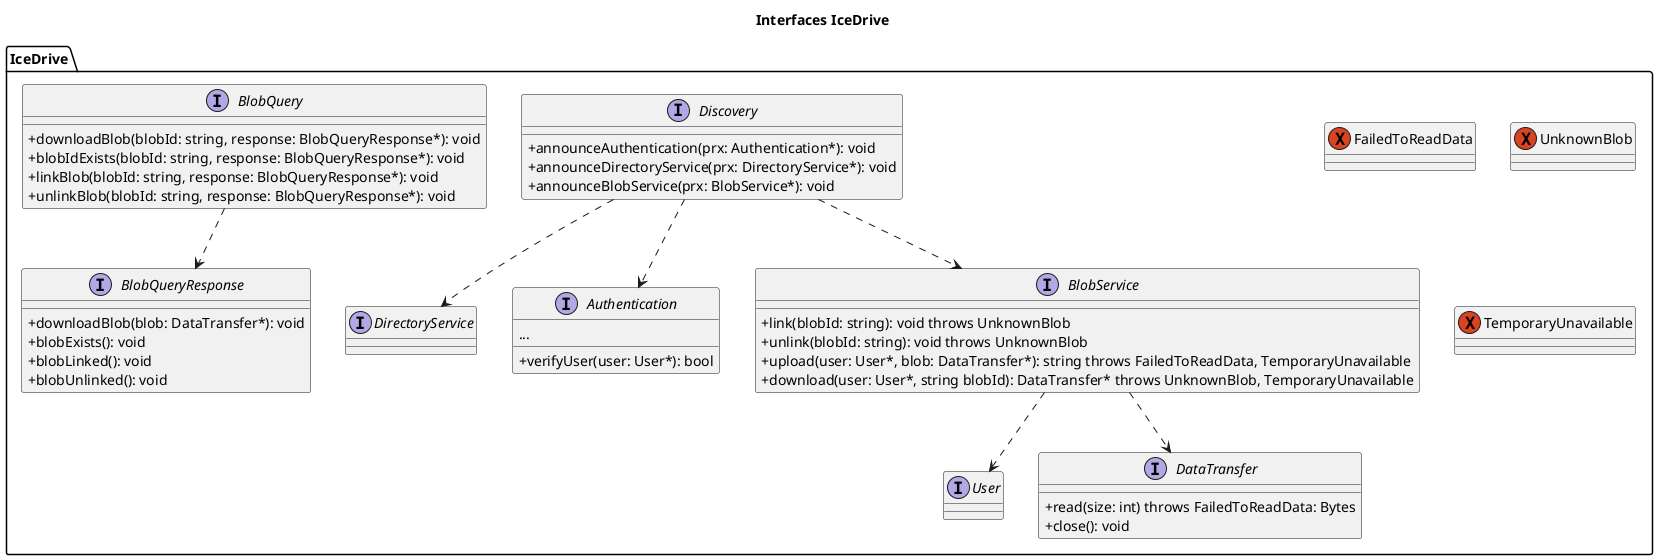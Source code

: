 @startuml interfaces
title Interfaces IceDrive

skinparam ClassAttributeIconSize 0

package IceDrive {
  interface DirectoryService
	interface User

	exception FailedToReadData
	exception UnknownBlob
  exception TemporaryUnavailable

  Discovery ..> Authentication
  Discovery ..> DirectoryService
  Discovery ..> BlobService

	BlobService ..> DataTransfer
	BlobService ..> User
	BlobQuery ..> BlobQueryResponse

	interface Authentication {
		+ verifyUser(user: User*): bool
		...
	}

  interface Discovery {
		+ announceAuthentication(prx: Authentication*): void
		+ announceDirectoryService(prx: DirectoryService*): void
		+ announceBlobService(prx: BlobService*): void
  }

	interface DataTransfer {
		+ read(size: int) throws FailedToReadData: Bytes 
		+ close(): void 
	}

	interface BlobService {
		+ link(blobId: string): void throws UnknownBlob
		+ unlink(blobId: string): void throws UnknownBlob
		+ upload(user: User*, blob: DataTransfer*): string throws FailedToReadData, TemporaryUnavailable
		+ download(user: User*, string blobId): DataTransfer* throws UnknownBlob, TemporaryUnavailable
	}

	interface BlobQueryResponse {
		+ downloadBlob(blob: DataTransfer*): void
		+ blobExists(): void
		+ blobLinked(): void
		+ blobUnlinked(): void
	}

	interface BlobQuery {
		+ downloadBlob(blobId: string, response: BlobQueryResponse*): void 
		+ blobIdExists(blobId: string, response: BlobQueryResponse*): void 
		+ linkBlob(blobId: string, response: BlobQueryResponse*): void 
		+ unlinkBlob(blobId: string, response: BlobQueryResponse*): void 
	}
}

@enduml
